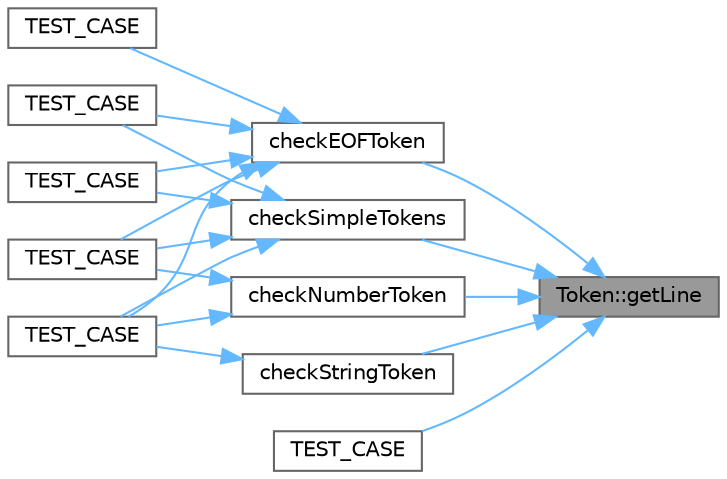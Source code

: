 digraph "Token::getLine"
{
 // LATEX_PDF_SIZE
  bgcolor="transparent";
  edge [fontname=Helvetica,fontsize=10,labelfontname=Helvetica,labelfontsize=10];
  node [fontname=Helvetica,fontsize=10,shape=box,height=0.2,width=0.4];
  rankdir="RL";
  Node1 [id="Node000001",label="Token::getLine",height=0.2,width=0.4,color="gray40", fillcolor="grey60", style="filled", fontcolor="black",tooltip=" "];
  Node1 -> Node2 [id="edge1_Node000001_Node000002",dir="back",color="steelblue1",style="solid",tooltip=" "];
  Node2 [id="Node000002",label="checkEOFToken",height=0.2,width=0.4,color="grey40", fillcolor="white", style="filled",URL="$scannerTest_8cpp.html#ad2495ad1ad09176881fb62138f05787f",tooltip=" "];
  Node2 -> Node3 [id="edge2_Node000002_Node000003",dir="back",color="steelblue1",style="solid",tooltip=" "];
  Node3 [id="Node000003",label="TEST_CASE",height=0.2,width=0.4,color="grey40", fillcolor="white", style="filled",URL="$scannerTest_8cpp.html#a234e70dc7b9b2e1f12575f14a6eb4149",tooltip=" "];
  Node2 -> Node4 [id="edge3_Node000002_Node000004",dir="back",color="steelblue1",style="solid",tooltip=" "];
  Node4 [id="Node000004",label="TEST_CASE",height=0.2,width=0.4,color="grey40", fillcolor="white", style="filled",URL="$scannerTest_8cpp.html#a98682d757443df50a081f56d56448546",tooltip=" "];
  Node2 -> Node5 [id="edge4_Node000002_Node000005",dir="back",color="steelblue1",style="solid",tooltip=" "];
  Node5 [id="Node000005",label="TEST_CASE",height=0.2,width=0.4,color="grey40", fillcolor="white", style="filled",URL="$scannerTest_8cpp.html#a5d4ac0fa9b58c9379655db85f31d5b62",tooltip=" "];
  Node2 -> Node6 [id="edge5_Node000002_Node000006",dir="back",color="steelblue1",style="solid",tooltip=" "];
  Node6 [id="Node000006",label="TEST_CASE",height=0.2,width=0.4,color="grey40", fillcolor="white", style="filled",URL="$scannerTest_8cpp.html#ae5642181526f8e4900b00890b11e4ac1",tooltip=" "];
  Node2 -> Node7 [id="edge6_Node000002_Node000007",dir="back",color="steelblue1",style="solid",tooltip=" "];
  Node7 [id="Node000007",label="TEST_CASE",height=0.2,width=0.4,color="grey40", fillcolor="white", style="filled",URL="$scannerTest_8cpp.html#a589f22582df1c77b146c9cfca9f63ea9",tooltip=" "];
  Node1 -> Node8 [id="edge7_Node000001_Node000008",dir="back",color="steelblue1",style="solid",tooltip=" "];
  Node8 [id="Node000008",label="checkNumberToken",height=0.2,width=0.4,color="grey40", fillcolor="white", style="filled",URL="$scannerTest_8cpp.html#a460971eabd5ce2d15d3e64a93259831e",tooltip=" "];
  Node8 -> Node4 [id="edge8_Node000008_Node000004",dir="back",color="steelblue1",style="solid",tooltip=" "];
  Node8 -> Node5 [id="edge9_Node000008_Node000005",dir="back",color="steelblue1",style="solid",tooltip=" "];
  Node1 -> Node9 [id="edge10_Node000001_Node000009",dir="back",color="steelblue1",style="solid",tooltip=" "];
  Node9 [id="Node000009",label="checkSimpleTokens",height=0.2,width=0.4,color="grey40", fillcolor="white", style="filled",URL="$scannerTest_8cpp.html#a8ca6d115c44809c30668348a91e197d5",tooltip=" "];
  Node9 -> Node3 [id="edge11_Node000009_Node000003",dir="back",color="steelblue1",style="solid",tooltip=" "];
  Node9 -> Node4 [id="edge12_Node000009_Node000004",dir="back",color="steelblue1",style="solid",tooltip=" "];
  Node9 -> Node5 [id="edge13_Node000009_Node000005",dir="back",color="steelblue1",style="solid",tooltip=" "];
  Node9 -> Node7 [id="edge14_Node000009_Node000007",dir="back",color="steelblue1",style="solid",tooltip=" "];
  Node1 -> Node10 [id="edge15_Node000001_Node000010",dir="back",color="steelblue1",style="solid",tooltip=" "];
  Node10 [id="Node000010",label="checkStringToken",height=0.2,width=0.4,color="grey40", fillcolor="white", style="filled",URL="$scannerTest_8cpp.html#aec6ff788fa30cc93e9e0386e65814231",tooltip=" "];
  Node10 -> Node4 [id="edge16_Node000010_Node000004",dir="back",color="steelblue1",style="solid",tooltip=" "];
  Node1 -> Node11 [id="edge17_Node000001_Node000011",dir="back",color="steelblue1",style="solid",tooltip=" "];
  Node11 [id="Node000011",label="TEST_CASE",height=0.2,width=0.4,color="grey40", fillcolor="white", style="filled",URL="$tokenTest_8cpp.html#abe5a2cbcef035c08831819ab87efc4ca",tooltip=" "];
}
